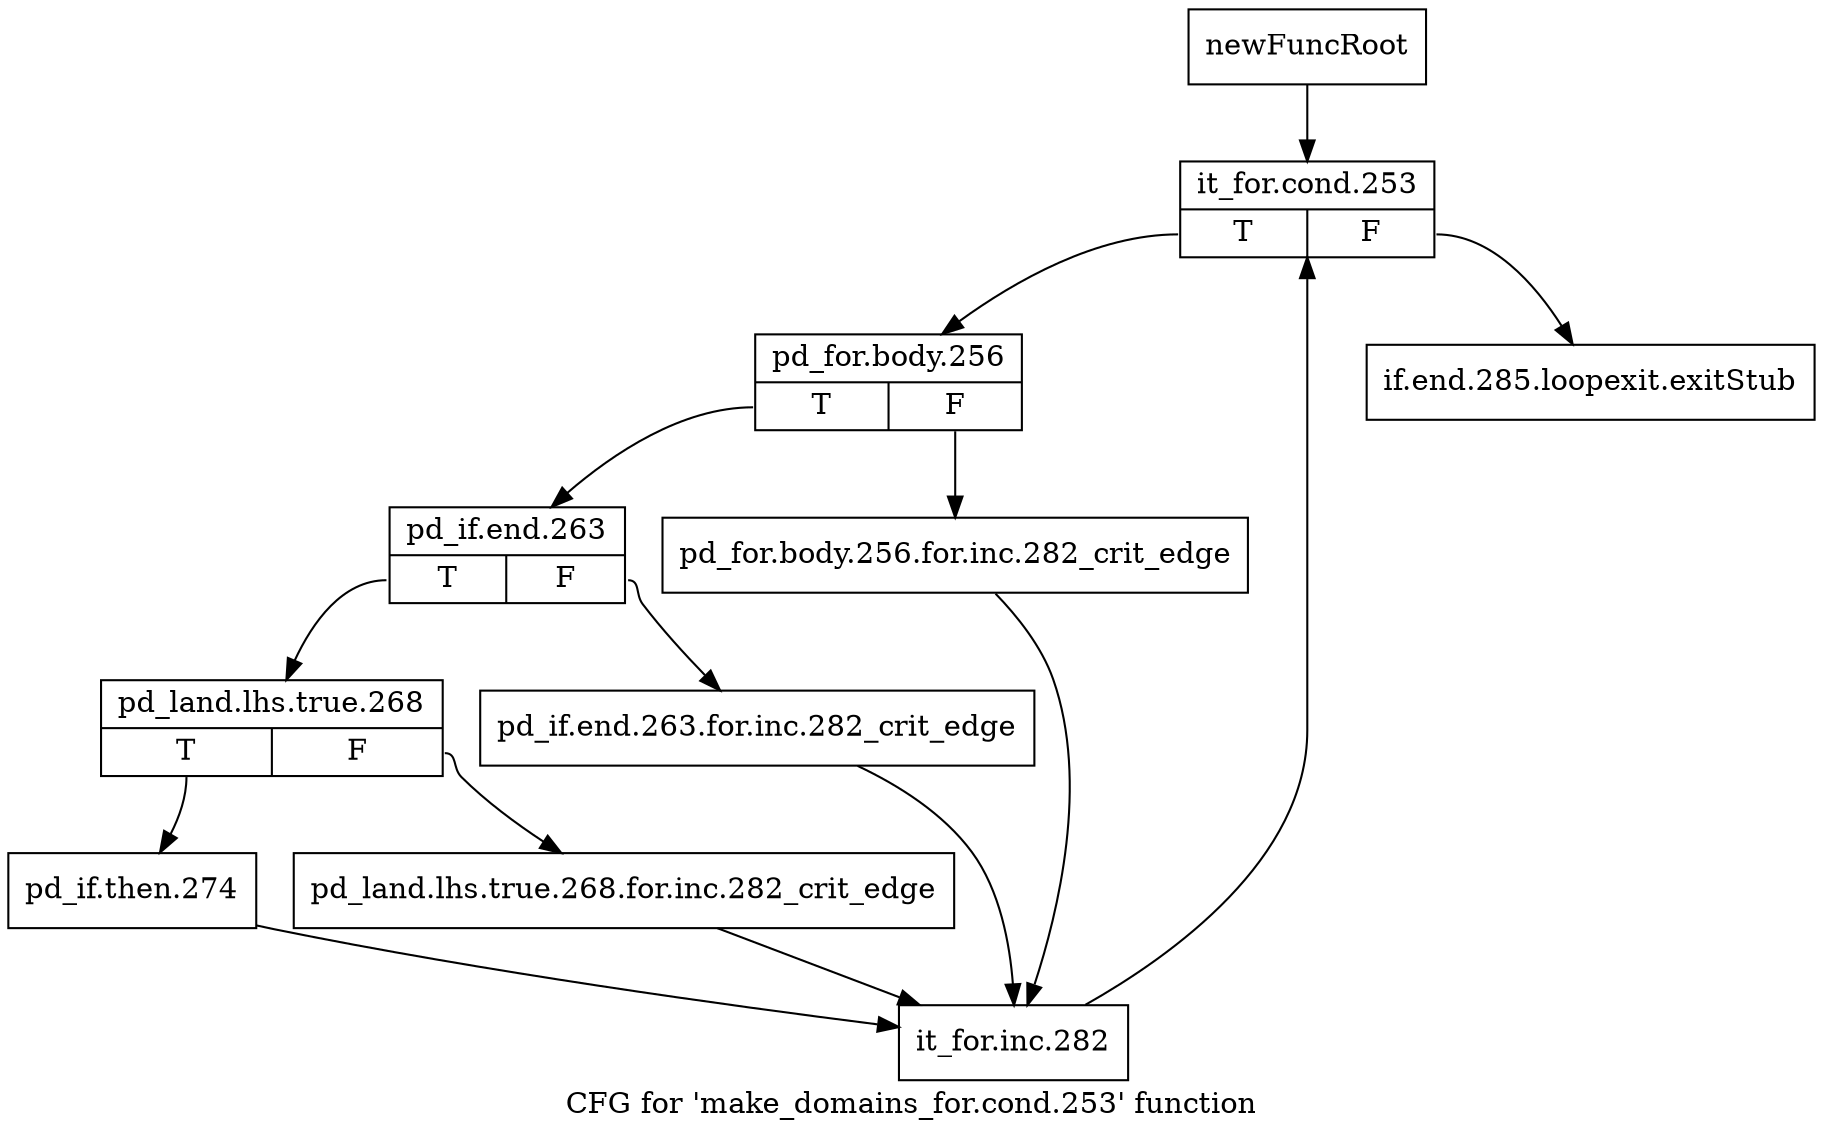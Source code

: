 digraph "CFG for 'make_domains_for.cond.253' function" {
	label="CFG for 'make_domains_for.cond.253' function";

	Node0x40b7560 [shape=record,label="{newFuncRoot}"];
	Node0x40b7560 -> Node0x40b7600;
	Node0x40b75b0 [shape=record,label="{if.end.285.loopexit.exitStub}"];
	Node0x40b7600 [shape=record,label="{it_for.cond.253|{<s0>T|<s1>F}}"];
	Node0x40b7600:s0 -> Node0x40b7650;
	Node0x40b7600:s1 -> Node0x40b75b0;
	Node0x40b7650 [shape=record,label="{pd_for.body.256|{<s0>T|<s1>F}}"];
	Node0x40b7650:s0 -> Node0x40b76f0;
	Node0x40b7650:s1 -> Node0x40b76a0;
	Node0x40b76a0 [shape=record,label="{pd_for.body.256.for.inc.282_crit_edge}"];
	Node0x40b76a0 -> Node0x40b7880;
	Node0x40b76f0 [shape=record,label="{pd_if.end.263|{<s0>T|<s1>F}}"];
	Node0x40b76f0:s0 -> Node0x40b7790;
	Node0x40b76f0:s1 -> Node0x40b7740;
	Node0x40b7740 [shape=record,label="{pd_if.end.263.for.inc.282_crit_edge}"];
	Node0x40b7740 -> Node0x40b7880;
	Node0x40b7790 [shape=record,label="{pd_land.lhs.true.268|{<s0>T|<s1>F}}"];
	Node0x40b7790:s0 -> Node0x40b7830;
	Node0x40b7790:s1 -> Node0x40b77e0;
	Node0x40b77e0 [shape=record,label="{pd_land.lhs.true.268.for.inc.282_crit_edge}"];
	Node0x40b77e0 -> Node0x40b7880;
	Node0x40b7830 [shape=record,label="{pd_if.then.274}"];
	Node0x40b7830 -> Node0x40b7880;
	Node0x40b7880 [shape=record,label="{it_for.inc.282}"];
	Node0x40b7880 -> Node0x40b7600;
}
